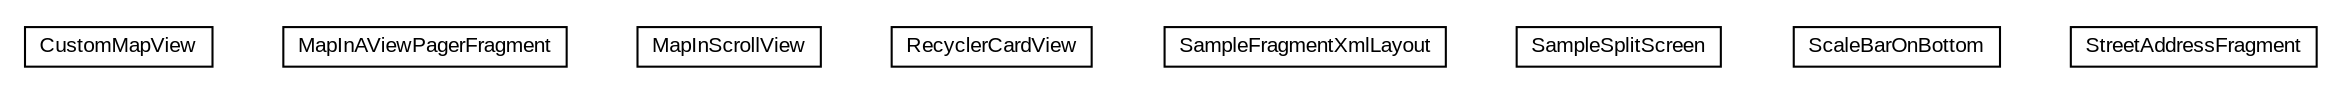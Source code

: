 #!/usr/local/bin/dot
#
# Class diagram 
# Generated by UMLGraph version R5_6-24-gf6e263 (http://www.umlgraph.org/)
#

digraph G {
	edge [fontname="arial",fontsize=10,labelfontname="arial",labelfontsize=10];
	node [fontname="arial",fontsize=10,shape=plaintext];
	nodesep=0.25;
	ranksep=0.5;
	// org.osmdroid.samplefragments.layouts.CustomMapView
	c13002 [label=<<table title="org.osmdroid.samplefragments.layouts.CustomMapView" border="0" cellborder="1" cellspacing="0" cellpadding="2" port="p" href="./CustomMapView.html">
		<tr><td><table border="0" cellspacing="0" cellpadding="1">
<tr><td align="center" balign="center"> CustomMapView </td></tr>
		</table></td></tr>
		</table>>, URL="./CustomMapView.html", fontname="arial", fontcolor="black", fontsize=10.0];
	// org.osmdroid.samplefragments.layouts.MapInAViewPagerFragment
	c13007 [label=<<table title="org.osmdroid.samplefragments.layouts.MapInAViewPagerFragment" border="0" cellborder="1" cellspacing="0" cellpadding="2" port="p" href="./MapInAViewPagerFragment.html">
		<tr><td><table border="0" cellspacing="0" cellpadding="1">
<tr><td align="center" balign="center"> MapInAViewPagerFragment </td></tr>
		</table></td></tr>
		</table>>, URL="./MapInAViewPagerFragment.html", fontname="arial", fontcolor="black", fontsize=10.0];
	// org.osmdroid.samplefragments.layouts.MapInScrollView
	c13008 [label=<<table title="org.osmdroid.samplefragments.layouts.MapInScrollView" border="0" cellborder="1" cellspacing="0" cellpadding="2" port="p" href="./MapInScrollView.html">
		<tr><td><table border="0" cellspacing="0" cellpadding="1">
<tr><td align="center" balign="center"> MapInScrollView </td></tr>
		</table></td></tr>
		</table>>, URL="./MapInScrollView.html", fontname="arial", fontcolor="black", fontsize=10.0];
	// org.osmdroid.samplefragments.layouts.RecyclerCardView
	c13019 [label=<<table title="org.osmdroid.samplefragments.layouts.RecyclerCardView" border="0" cellborder="1" cellspacing="0" cellpadding="2" port="p" href="./RecyclerCardView.html">
		<tr><td><table border="0" cellspacing="0" cellpadding="1">
<tr><td align="center" balign="center"> RecyclerCardView </td></tr>
		</table></td></tr>
		</table>>, URL="./RecyclerCardView.html", fontname="arial", fontcolor="black", fontsize=10.0];
	// org.osmdroid.samplefragments.layouts.SampleFragmentXmlLayout
	c13020 [label=<<table title="org.osmdroid.samplefragments.layouts.SampleFragmentXmlLayout" border="0" cellborder="1" cellspacing="0" cellpadding="2" port="p" href="./SampleFragmentXmlLayout.html">
		<tr><td><table border="0" cellspacing="0" cellpadding="1">
<tr><td align="center" balign="center"> SampleFragmentXmlLayout </td></tr>
		</table></td></tr>
		</table>>, URL="./SampleFragmentXmlLayout.html", fontname="arial", fontcolor="black", fontsize=10.0];
	// org.osmdroid.samplefragments.layouts.SampleSplitScreen
	c13021 [label=<<table title="org.osmdroid.samplefragments.layouts.SampleSplitScreen" border="0" cellborder="1" cellspacing="0" cellpadding="2" port="p" href="./SampleSplitScreen.html">
		<tr><td><table border="0" cellspacing="0" cellpadding="1">
<tr><td align="center" balign="center"> SampleSplitScreen </td></tr>
		</table></td></tr>
		</table>>, URL="./SampleSplitScreen.html", fontname="arial", fontcolor="black", fontsize=10.0];
	// org.osmdroid.samplefragments.layouts.ScaleBarOnBottom
	c13022 [label=<<table title="org.osmdroid.samplefragments.layouts.ScaleBarOnBottom" border="0" cellborder="1" cellspacing="0" cellpadding="2" port="p" href="./ScaleBarOnBottom.html">
		<tr><td><table border="0" cellspacing="0" cellpadding="1">
<tr><td align="center" balign="center"> ScaleBarOnBottom </td></tr>
		</table></td></tr>
		</table>>, URL="./ScaleBarOnBottom.html", fontname="arial", fontcolor="black", fontsize=10.0];
	// org.osmdroid.samplefragments.layouts.StreetAddressFragment
	c13023 [label=<<table title="org.osmdroid.samplefragments.layouts.StreetAddressFragment" border="0" cellborder="1" cellspacing="0" cellpadding="2" port="p" href="./StreetAddressFragment.html">
		<tr><td><table border="0" cellspacing="0" cellpadding="1">
<tr><td align="center" balign="center"> StreetAddressFragment </td></tr>
		</table></td></tr>
		</table>>, URL="./StreetAddressFragment.html", fontname="arial", fontcolor="black", fontsize=10.0];
}

